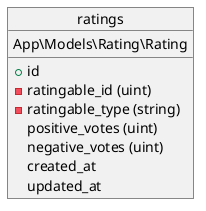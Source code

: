 @startuml
object ratings {
    App\Models\Rating\Rating
    __
    + id
    - ratingable_id (uint)
    - ratingable_type (string)
    positive_votes (uint)
    negative_votes (uint)
    created_at
    updated_at
}
@enduml